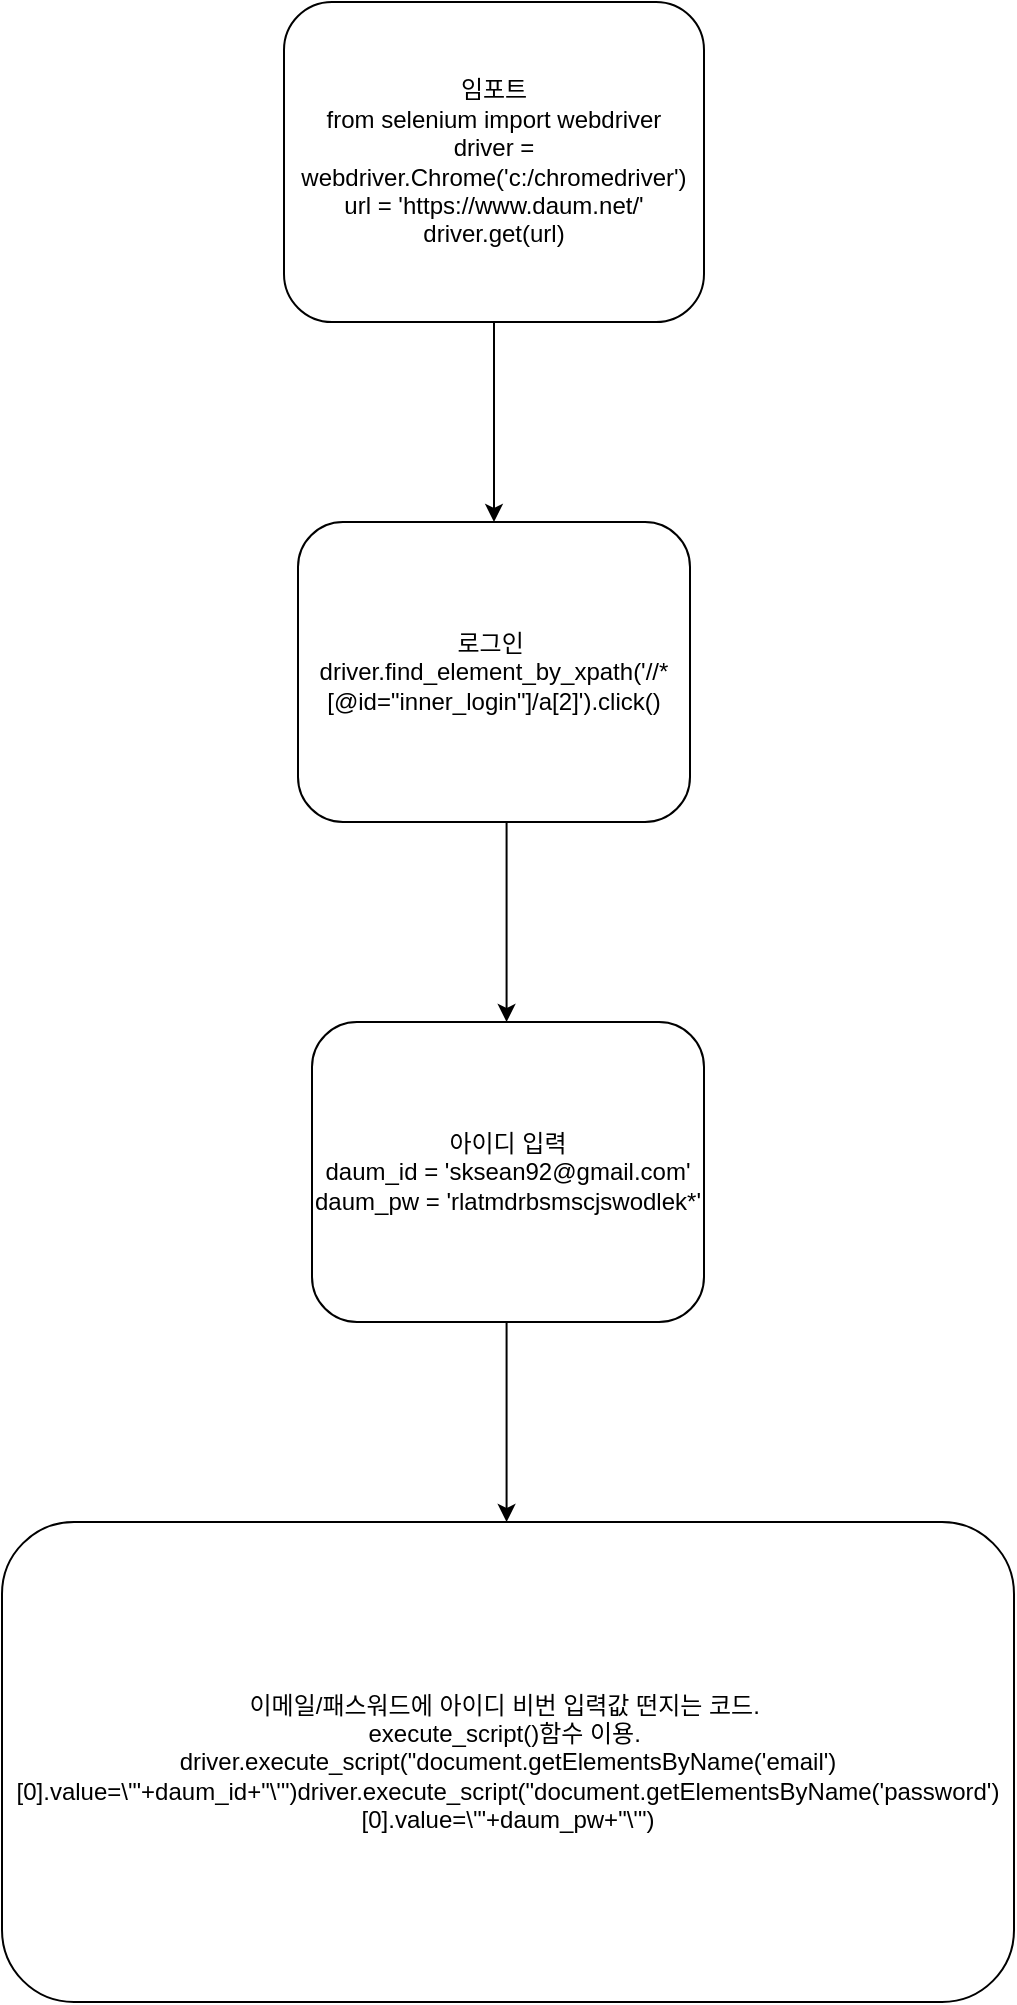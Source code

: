 <mxfile version="13.9.2" type="github">
  <diagram id="C5RBs43oDa-KdzZeNtuy" name="Page-1">
    <mxGraphModel dx="2100" dy="641" grid="1" gridSize="10" guides="1" tooltips="1" connect="1" arrows="1" fold="1" page="1" pageScale="1" pageWidth="827" pageHeight="1169" math="0" shadow="0">
      <root>
        <mxCell id="WIyWlLk6GJQsqaUBKTNV-0" />
        <mxCell id="WIyWlLk6GJQsqaUBKTNV-1" parent="WIyWlLk6GJQsqaUBKTNV-0" />
        <mxCell id="v-yAmhgGrMYpuRtusbak-0" value="&lt;div&gt;임포트&lt;/div&gt;&lt;div&gt;from selenium import webdriver&lt;/div&gt;&lt;div&gt;driver = webdriver.Chrome(&#39;c:/chromedriver&#39;)&lt;/div&gt;&lt;div&gt;url = &#39;https://www.daum.net/&#39;&lt;/div&gt;&lt;div&gt;driver.get(url)&lt;/div&gt;" style="rounded=1;whiteSpace=wrap;html=1;" vertex="1" parent="WIyWlLk6GJQsqaUBKTNV-1">
          <mxGeometry x="10" y="10" width="210" height="160" as="geometry" />
        </mxCell>
        <mxCell id="v-yAmhgGrMYpuRtusbak-1" value="" style="endArrow=classic;html=1;exitX=0.5;exitY=1;exitDx=0;exitDy=0;" edge="1" parent="WIyWlLk6GJQsqaUBKTNV-1" source="v-yAmhgGrMYpuRtusbak-0" target="v-yAmhgGrMYpuRtusbak-3">
          <mxGeometry width="50" height="50" relative="1" as="geometry">
            <mxPoint x="280" y="250" as="sourcePoint" />
            <mxPoint x="414" y="280" as="targetPoint" />
          </mxGeometry>
        </mxCell>
        <mxCell id="v-yAmhgGrMYpuRtusbak-3" value="로그인&amp;nbsp;&lt;br&gt;driver.find_element_by_xpath(&#39;//*[@id=&quot;inner_login&quot;]/a[2]&#39;).click()" style="rounded=1;whiteSpace=wrap;html=1;" vertex="1" parent="WIyWlLk6GJQsqaUBKTNV-1">
          <mxGeometry x="17" y="270" width="196" height="150" as="geometry" />
        </mxCell>
        <mxCell id="v-yAmhgGrMYpuRtusbak-6" value="" style="endArrow=classic;html=1;exitX=0.5;exitY=1;exitDx=0;exitDy=0;" edge="1" parent="WIyWlLk6GJQsqaUBKTNV-1">
          <mxGeometry width="50" height="50" relative="1" as="geometry">
            <mxPoint x="121.29" y="420.0" as="sourcePoint" />
            <mxPoint x="121.29" y="520" as="targetPoint" />
          </mxGeometry>
        </mxCell>
        <mxCell id="v-yAmhgGrMYpuRtusbak-7" value="&lt;div&gt;아이디 입력&lt;/div&gt;&lt;div&gt;daum_id = &#39;sksean92@gmail.com&#39;&lt;/div&gt;&lt;div&gt;daum_pw = &#39;rlatmdrbsmscjswodlek*&#39;&lt;/div&gt;" style="rounded=1;whiteSpace=wrap;html=1;" vertex="1" parent="WIyWlLk6GJQsqaUBKTNV-1">
          <mxGeometry x="24" y="520" width="196" height="150" as="geometry" />
        </mxCell>
        <mxCell id="v-yAmhgGrMYpuRtusbak-8" value="" style="endArrow=classic;html=1;exitX=0.5;exitY=1;exitDx=0;exitDy=0;" edge="1" parent="WIyWlLk6GJQsqaUBKTNV-1">
          <mxGeometry width="50" height="50" relative="1" as="geometry">
            <mxPoint x="121.29" y="670" as="sourcePoint" />
            <mxPoint x="121.29" y="770" as="targetPoint" />
          </mxGeometry>
        </mxCell>
        <mxCell id="v-yAmhgGrMYpuRtusbak-9" value="이메일/패스워드에 아이디 비번 입력값 떤지는 코드.&amp;nbsp;&lt;br&gt;execute_script()함수 이용.&amp;nbsp;&lt;br&gt;driver.execute_script(&quot;document.getElementsByName(&#39;email&#39;)[0].value=\&#39;&quot;+daum_id+&quot;\&#39;&quot;)driver.execute_script(&quot;document.getElementsByName(&#39;password&#39;)[0].value=\&#39;&quot;+daum_pw+&quot;\&#39;&quot;)" style="rounded=1;whiteSpace=wrap;html=1;" vertex="1" parent="WIyWlLk6GJQsqaUBKTNV-1">
          <mxGeometry x="-131" y="770" width="506" height="240" as="geometry" />
        </mxCell>
      </root>
    </mxGraphModel>
  </diagram>
</mxfile>

